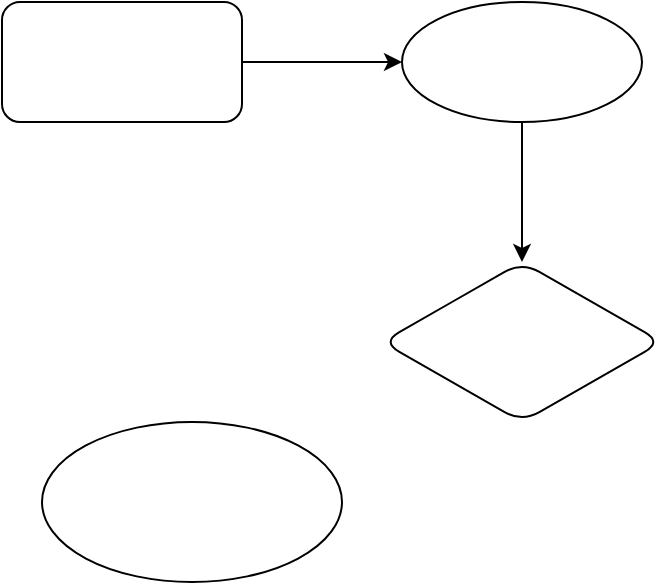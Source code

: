 <mxfile version="17.4.6" type="github">
  <diagram id="YoEk6i3AdPvrULS0v2Wl" name="Page-1">
    <mxGraphModel dx="1372" dy="800" grid="1" gridSize="10" guides="1" tooltips="1" connect="1" arrows="1" fold="1" page="1" pageScale="1" pageWidth="827" pageHeight="1169" math="0" shadow="0">
      <root>
        <mxCell id="0" />
        <mxCell id="1" parent="0" />
        <mxCell id="S6kQfSWDCOLg-lDrN3mq-3" value="" style="edgeStyle=orthogonalEdgeStyle;rounded=0;orthogonalLoop=1;jettySize=auto;html=1;" edge="1" parent="1" source="S6kQfSWDCOLg-lDrN3mq-1" target="S6kQfSWDCOLg-lDrN3mq-2">
          <mxGeometry relative="1" as="geometry" />
        </mxCell>
        <mxCell id="S6kQfSWDCOLg-lDrN3mq-1" value="" style="rounded=1;whiteSpace=wrap;html=1;" vertex="1" parent="1">
          <mxGeometry x="170" y="130" width="120" height="60" as="geometry" />
        </mxCell>
        <mxCell id="S6kQfSWDCOLg-lDrN3mq-5" value="" style="edgeStyle=orthogonalEdgeStyle;rounded=0;orthogonalLoop=1;jettySize=auto;html=1;" edge="1" parent="1" source="S6kQfSWDCOLg-lDrN3mq-2" target="S6kQfSWDCOLg-lDrN3mq-4">
          <mxGeometry relative="1" as="geometry" />
        </mxCell>
        <mxCell id="S6kQfSWDCOLg-lDrN3mq-2" value="" style="ellipse;whiteSpace=wrap;html=1;rounded=1;" vertex="1" parent="1">
          <mxGeometry x="370" y="130" width="120" height="60" as="geometry" />
        </mxCell>
        <mxCell id="S6kQfSWDCOLg-lDrN3mq-4" value="" style="rhombus;whiteSpace=wrap;html=1;rounded=1;" vertex="1" parent="1">
          <mxGeometry x="360" y="260" width="140" height="80" as="geometry" />
        </mxCell>
        <mxCell id="S6kQfSWDCOLg-lDrN3mq-6" value="" style="ellipse;whiteSpace=wrap;html=1;" vertex="1" parent="1">
          <mxGeometry x="190" y="340" width="150" height="80" as="geometry" />
        </mxCell>
      </root>
    </mxGraphModel>
  </diagram>
</mxfile>
